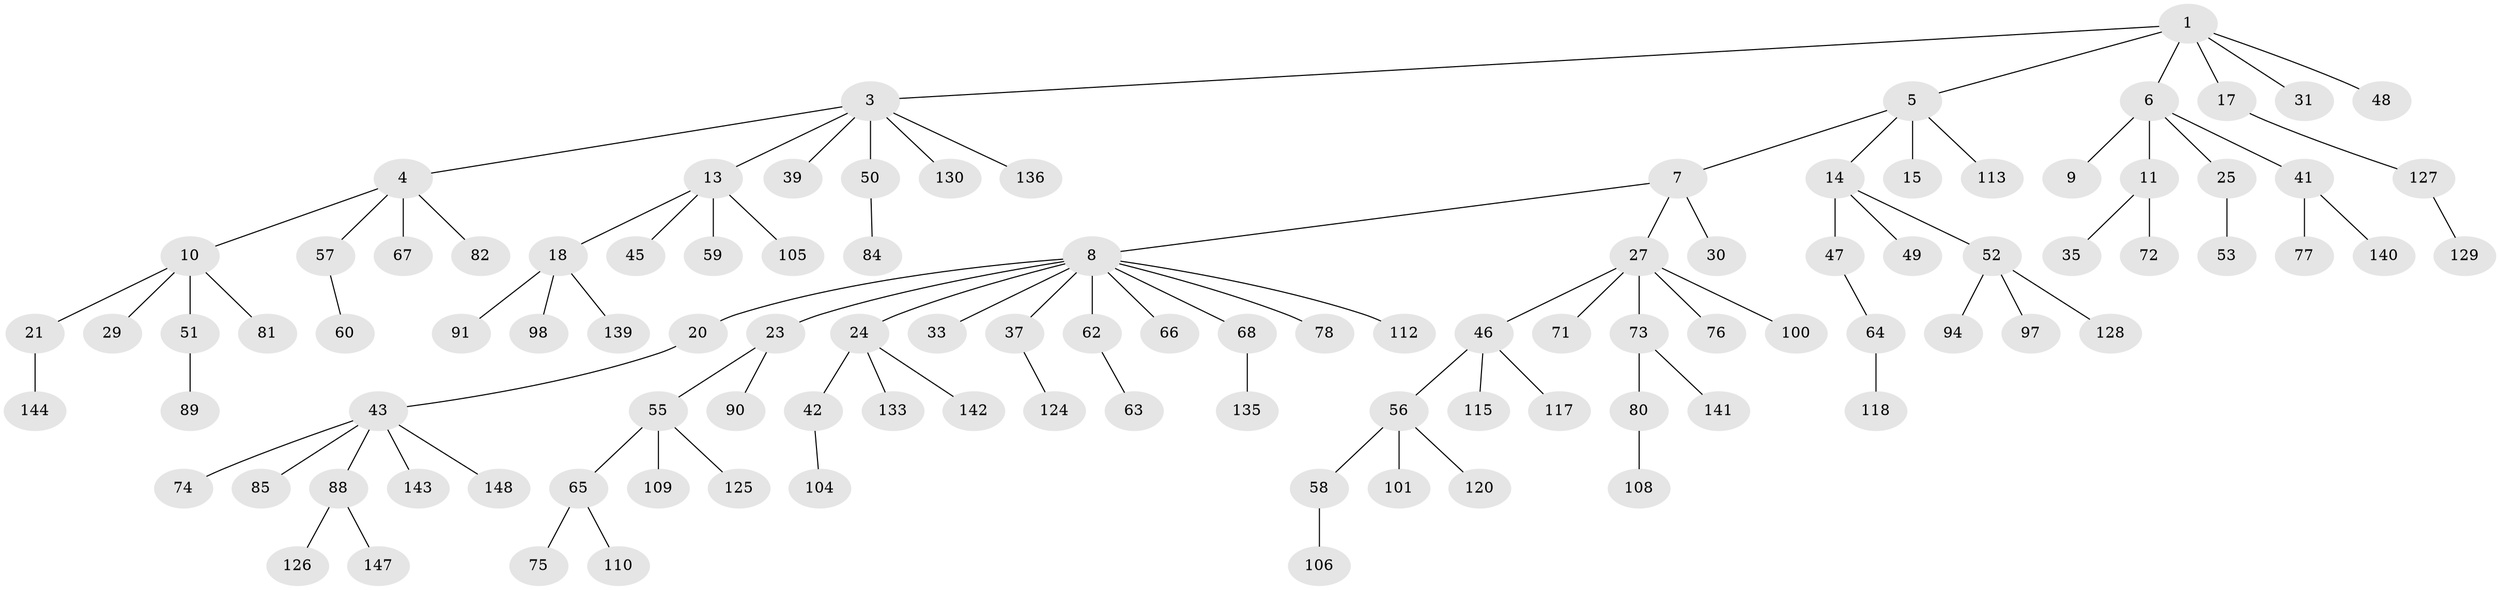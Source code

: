 // Generated by graph-tools (version 1.1) at 2025/52/02/27/25 19:52:10]
// undirected, 105 vertices, 104 edges
graph export_dot {
graph [start="1"]
  node [color=gray90,style=filled];
  1 [super="+2"];
  3 [super="+34"];
  4 [super="+19"];
  5 [super="+137"];
  6 [super="+12"];
  7 [super="+26"];
  8 [super="+16"];
  9 [super="+28"];
  10 [super="+32"];
  11 [super="+102"];
  13 [super="+22"];
  14 [super="+44"];
  15 [super="+87"];
  17 [super="+114"];
  18 [super="+99"];
  20 [super="+132"];
  21 [super="+95"];
  23 [super="+83"];
  24 [super="+36"];
  25 [super="+70"];
  27 [super="+38"];
  29 [super="+134"];
  30;
  31;
  33 [super="+54"];
  35;
  37 [super="+107"];
  39 [super="+40"];
  41 [super="+111"];
  42 [super="+122"];
  43 [super="+69"];
  45;
  46;
  47;
  48;
  49;
  50 [super="+61"];
  51;
  52 [super="+86"];
  53;
  55 [super="+103"];
  56 [super="+146"];
  57;
  58 [super="+93"];
  59 [super="+145"];
  60;
  62 [super="+96"];
  63 [super="+119"];
  64;
  65 [super="+121"];
  66;
  67;
  68;
  71;
  72;
  73 [super="+79"];
  74;
  75;
  76;
  77 [super="+92"];
  78;
  80;
  81;
  82;
  84;
  85;
  88 [super="+123"];
  89;
  90;
  91;
  94;
  97;
  98;
  100;
  101;
  104;
  105;
  106;
  108;
  109;
  110 [super="+116"];
  112;
  113;
  115;
  117;
  118;
  120;
  124;
  125;
  126 [super="+138"];
  127 [super="+131"];
  128;
  129;
  130;
  133;
  135;
  136;
  139;
  140;
  141;
  142;
  143;
  144;
  147;
  148;
  1 -- 3;
  1 -- 17;
  1 -- 48;
  1 -- 5;
  1 -- 6;
  1 -- 31;
  3 -- 4;
  3 -- 13;
  3 -- 50;
  3 -- 130;
  3 -- 136;
  3 -- 39;
  4 -- 10;
  4 -- 82;
  4 -- 57;
  4 -- 67;
  5 -- 7;
  5 -- 14;
  5 -- 15;
  5 -- 113;
  6 -- 9;
  6 -- 11;
  6 -- 25;
  6 -- 41;
  7 -- 8;
  7 -- 27;
  7 -- 30;
  8 -- 24;
  8 -- 37;
  8 -- 62;
  8 -- 66;
  8 -- 68;
  8 -- 78;
  8 -- 112;
  8 -- 33;
  8 -- 20;
  8 -- 23;
  10 -- 21;
  10 -- 29;
  10 -- 81;
  10 -- 51;
  11 -- 35;
  11 -- 72;
  13 -- 18;
  13 -- 59;
  13 -- 105;
  13 -- 45;
  14 -- 49;
  14 -- 52;
  14 -- 47;
  17 -- 127;
  18 -- 91;
  18 -- 98;
  18 -- 139;
  20 -- 43;
  21 -- 144;
  23 -- 55;
  23 -- 90;
  24 -- 133;
  24 -- 42;
  24 -- 142;
  25 -- 53;
  27 -- 71;
  27 -- 73;
  27 -- 100;
  27 -- 46;
  27 -- 76;
  37 -- 124;
  41 -- 77;
  41 -- 140;
  42 -- 104;
  43 -- 74;
  43 -- 85;
  43 -- 88;
  43 -- 143;
  43 -- 148;
  46 -- 56;
  46 -- 115;
  46 -- 117;
  47 -- 64;
  50 -- 84;
  51 -- 89;
  52 -- 94;
  52 -- 97;
  52 -- 128;
  55 -- 65;
  55 -- 125;
  55 -- 109;
  56 -- 58;
  56 -- 101;
  56 -- 120;
  57 -- 60;
  58 -- 106;
  62 -- 63;
  64 -- 118;
  65 -- 75;
  65 -- 110;
  68 -- 135;
  73 -- 80;
  73 -- 141;
  80 -- 108;
  88 -- 126;
  88 -- 147;
  127 -- 129;
}
